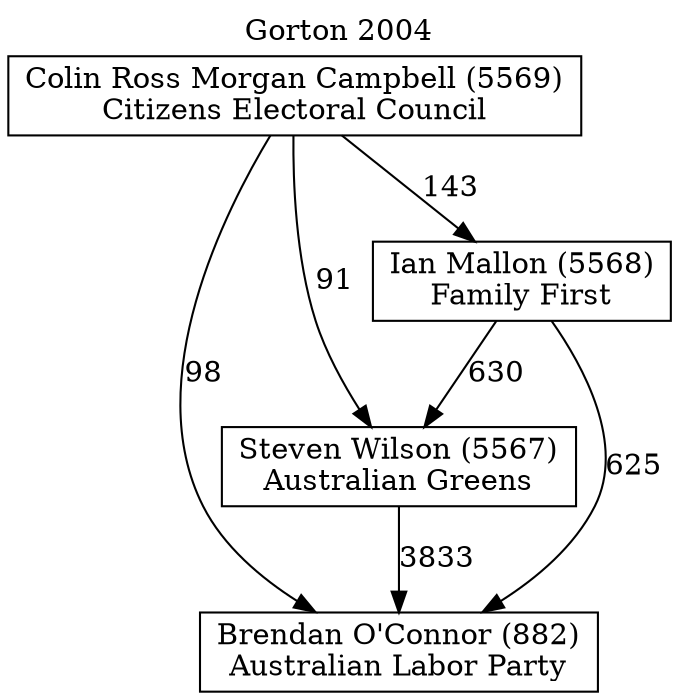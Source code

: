 // House preference flow
digraph "Brendan O'Connor (882)_Gorton_2004" {
	graph [label="Gorton 2004" labelloc=t mclimit=10]
	node [shape=box]
	"Brendan O'Connor (882)" [label="Brendan O'Connor (882)
Australian Labor Party"]
	"Steven Wilson (5567)" [label="Steven Wilson (5567)
Australian Greens"]
	"Ian Mallon (5568)" [label="Ian Mallon (5568)
Family First"]
	"Colin Ross Morgan Campbell (5569)" [label="Colin Ross Morgan Campbell (5569)
Citizens Electoral Council"]
	"Steven Wilson (5567)" -> "Brendan O'Connor (882)" [label=3833]
	"Ian Mallon (5568)" -> "Steven Wilson (5567)" [label=630]
	"Colin Ross Morgan Campbell (5569)" -> "Ian Mallon (5568)" [label=143]
	"Ian Mallon (5568)" -> "Brendan O'Connor (882)" [label=625]
	"Colin Ross Morgan Campbell (5569)" -> "Brendan O'Connor (882)" [label=98]
	"Colin Ross Morgan Campbell (5569)" -> "Steven Wilson (5567)" [label=91]
}
